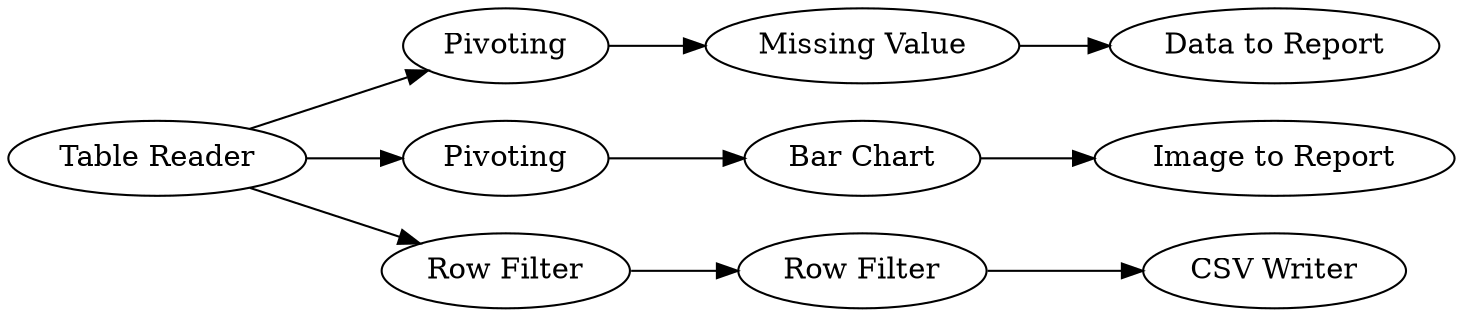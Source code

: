 digraph {
	13 [label=Pivoting]
	14 [label="Missing Value"]
	15 [label="Bar Chart"]
	16 [label=Pivoting]
	20 [label="Table Reader"]
	21 [label="Row Filter"]
	22 [label="Row Filter"]
	23 [label="CSV Writer"]
	24 [label="Data to Report"]
	25 [label="Image to Report"]
	13 -> 14
	14 -> 24
	15 -> 25
	16 -> 15
	20 -> 16
	20 -> 13
	20 -> 21
	21 -> 22
	22 -> 23
	rankdir=LR
}
